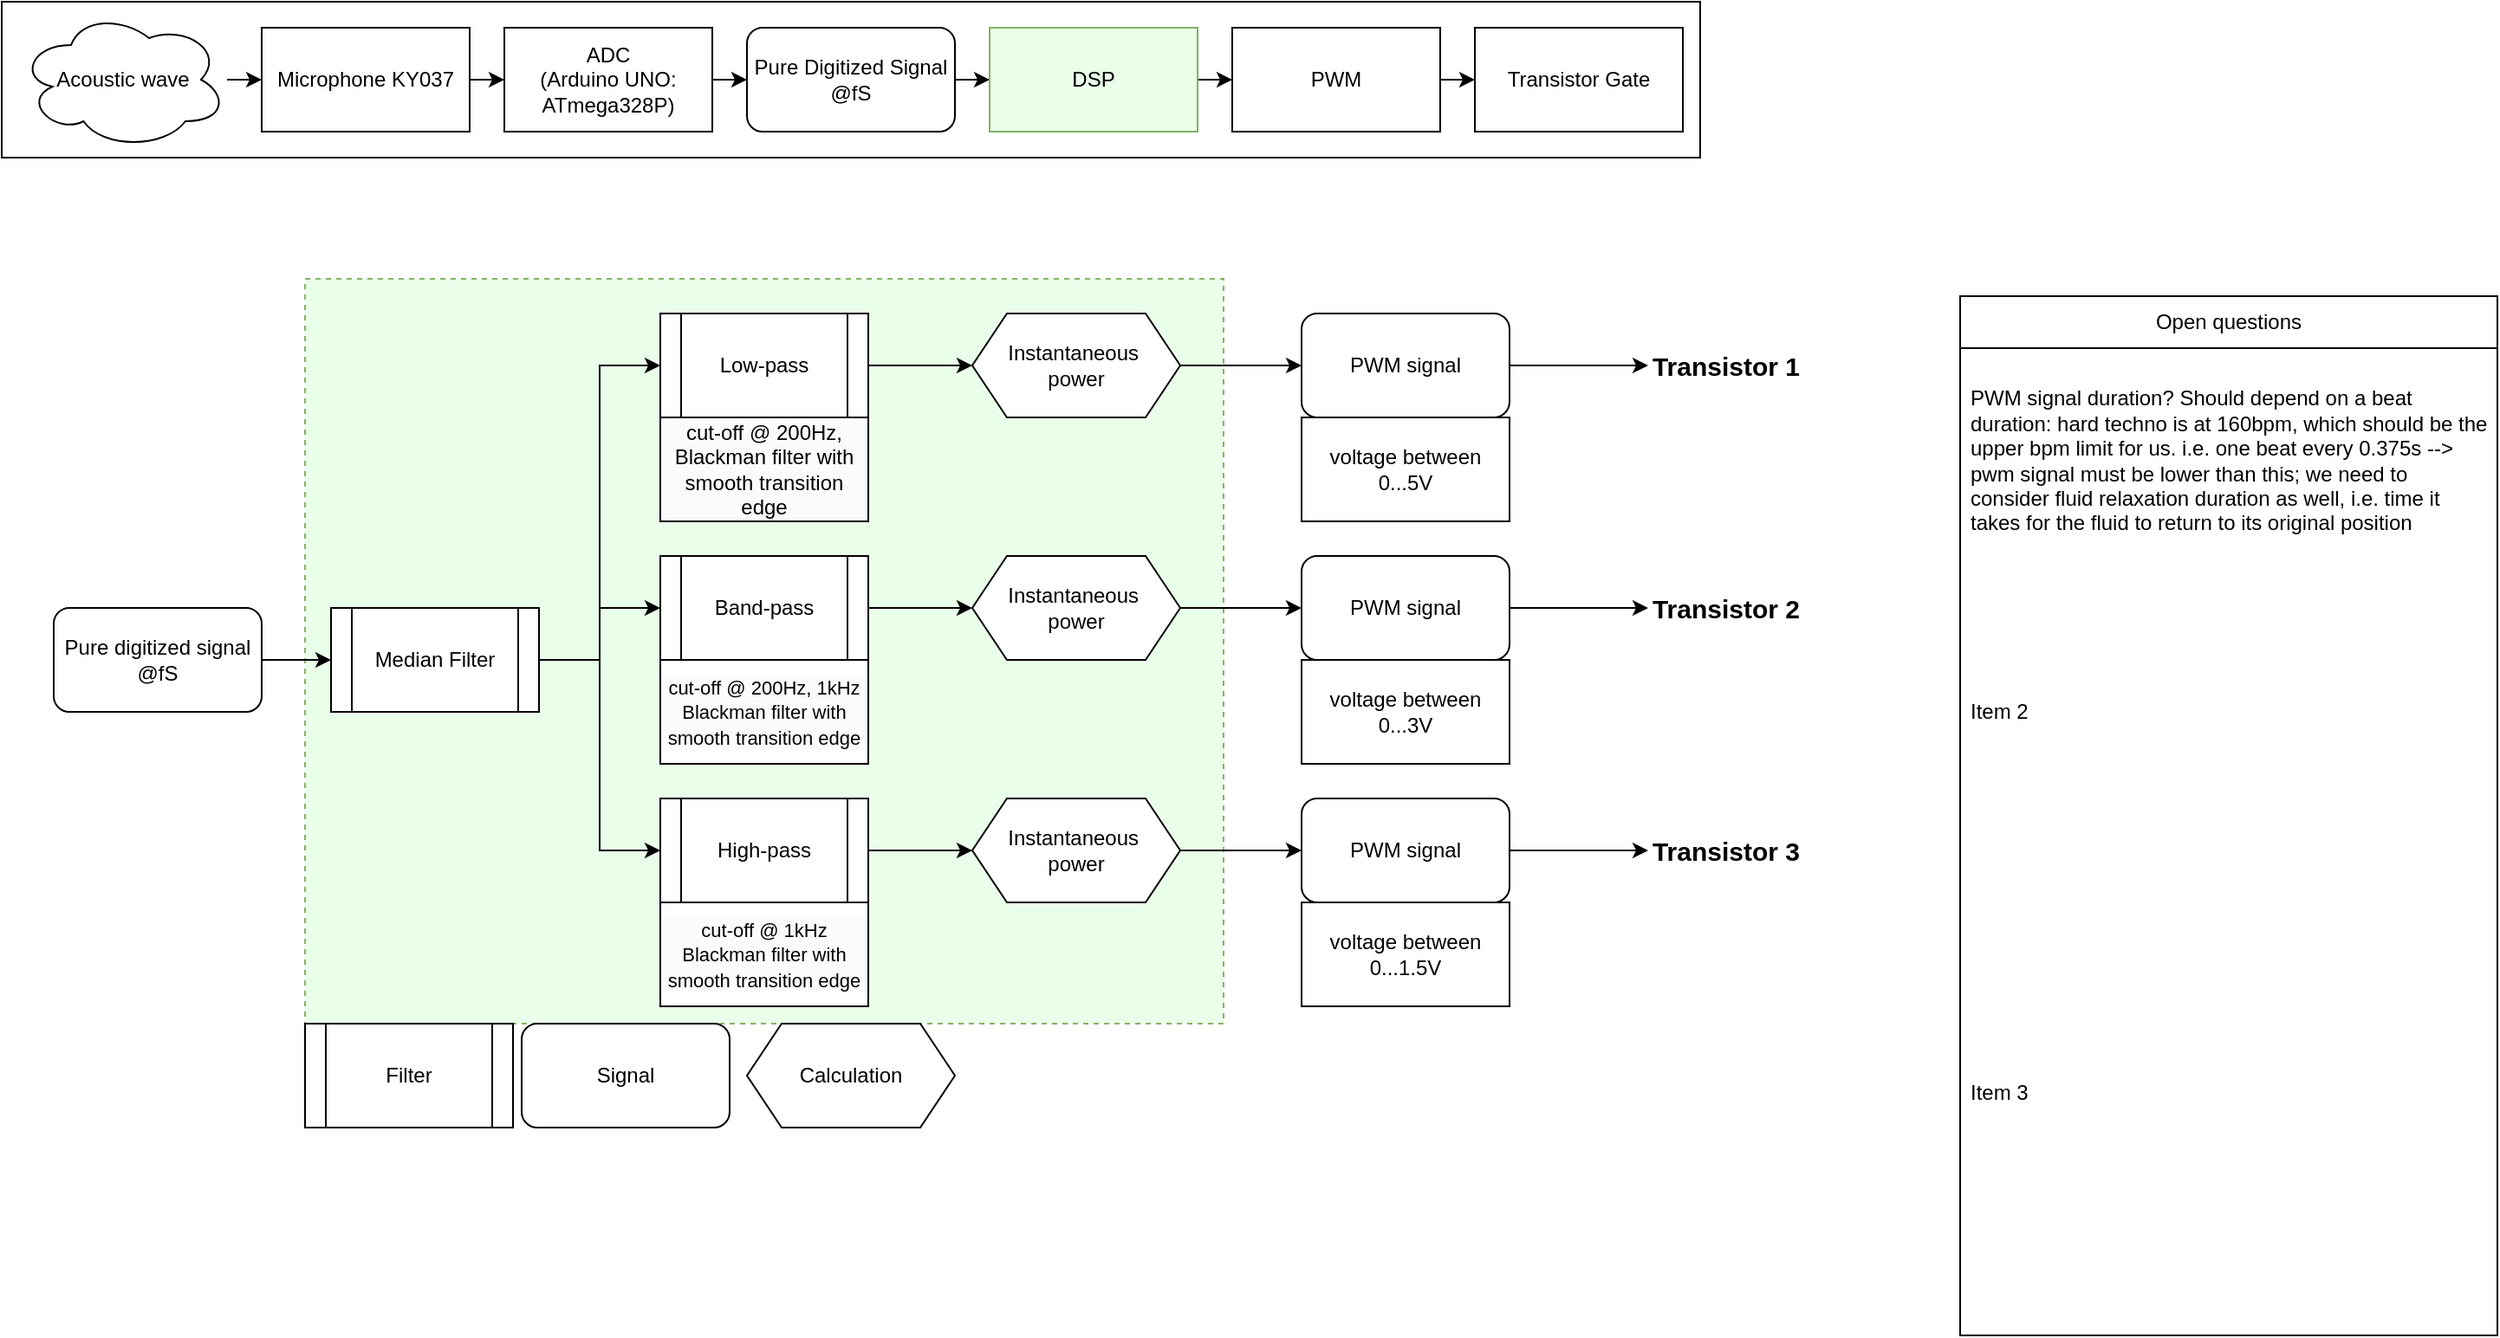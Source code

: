 <mxfile version="25.0.2">
  <diagram name="Page-1" id="EZyw6Ki5NE0uyexgJfbM">
    <mxGraphModel dx="1195" dy="697" grid="1" gridSize="10" guides="1" tooltips="1" connect="1" arrows="1" fold="1" page="1" pageScale="1" pageWidth="850" pageHeight="1100" math="0" shadow="0">
      <root>
        <mxCell id="0" />
        <mxCell id="1" parent="0" />
        <mxCell id="7fUc0ge7-igtLnC7-z2s-53" value="" style="rounded=0;whiteSpace=wrap;html=1;dashed=1;fillColor=#EAFFE9;strokeColor=#82b366;" parent="1" vertex="1">
          <mxGeometry x="395" y="480" width="530" height="430" as="geometry" />
        </mxCell>
        <mxCell id="7fUc0ge7-igtLnC7-z2s-45" value="" style="rounded=0;whiteSpace=wrap;html=1;shadow=0;" parent="1" vertex="1">
          <mxGeometry x="220" y="320" width="980" height="90" as="geometry" />
        </mxCell>
        <mxCell id="7fUc0ge7-igtLnC7-z2s-6" style="edgeStyle=orthogonalEdgeStyle;rounded=0;orthogonalLoop=1;jettySize=auto;html=1;entryX=0;entryY=0.5;entryDx=0;entryDy=0;" parent="1" source="7fUc0ge7-igtLnC7-z2s-2" target="7fUc0ge7-igtLnC7-z2s-4" edge="1">
          <mxGeometry relative="1" as="geometry" />
        </mxCell>
        <mxCell id="7fUc0ge7-igtLnC7-z2s-2" value="Microphone KY037" style="rounded=0;whiteSpace=wrap;html=1;" parent="1" vertex="1">
          <mxGeometry x="370" y="335" width="120" height="60" as="geometry" />
        </mxCell>
        <mxCell id="7fUc0ge7-igtLnC7-z2s-5" style="edgeStyle=orthogonalEdgeStyle;rounded=0;orthogonalLoop=1;jettySize=auto;html=1;entryX=0;entryY=0.5;entryDx=0;entryDy=0;" parent="1" source="7fUc0ge7-igtLnC7-z2s-3" target="7fUc0ge7-igtLnC7-z2s-2" edge="1">
          <mxGeometry relative="1" as="geometry" />
        </mxCell>
        <mxCell id="7fUc0ge7-igtLnC7-z2s-3" value="Acoustic wave" style="ellipse;shape=cloud;whiteSpace=wrap;html=1;" parent="1" vertex="1">
          <mxGeometry x="230" y="325" width="120" height="80" as="geometry" />
        </mxCell>
        <mxCell id="7fUc0ge7-igtLnC7-z2s-12" style="edgeStyle=orthogonalEdgeStyle;rounded=0;orthogonalLoop=1;jettySize=auto;html=1;entryX=0;entryY=0.5;entryDx=0;entryDy=0;" parent="1" source="7fUc0ge7-igtLnC7-z2s-4" target="7fUc0ge7-igtLnC7-z2s-11" edge="1">
          <mxGeometry relative="1" as="geometry" />
        </mxCell>
        <mxCell id="7fUc0ge7-igtLnC7-z2s-4" value="ADC&lt;br&gt;(Arduino UNO: ATmega328P)" style="rounded=0;whiteSpace=wrap;html=1;" parent="1" vertex="1">
          <mxGeometry x="510" y="335" width="120" height="60" as="geometry" />
        </mxCell>
        <mxCell id="7fUc0ge7-igtLnC7-z2s-49" style="edgeStyle=orthogonalEdgeStyle;rounded=0;orthogonalLoop=1;jettySize=auto;html=1;" parent="1" source="7fUc0ge7-igtLnC7-z2s-11" target="7fUc0ge7-igtLnC7-z2s-46" edge="1">
          <mxGeometry relative="1" as="geometry" />
        </mxCell>
        <mxCell id="7fUc0ge7-igtLnC7-z2s-11" value="Pure Digitized Signal @fS" style="rounded=1;whiteSpace=wrap;html=1;" parent="1" vertex="1">
          <mxGeometry x="650" y="335" width="120" height="60" as="geometry" />
        </mxCell>
        <mxCell id="7fUc0ge7-igtLnC7-z2s-36" style="edgeStyle=orthogonalEdgeStyle;rounded=0;orthogonalLoop=1;jettySize=auto;html=1;entryX=0;entryY=0.5;entryDx=0;entryDy=0;" parent="1" source="7fUc0ge7-igtLnC7-z2s-13" target="7fUc0ge7-igtLnC7-z2s-14" edge="1">
          <mxGeometry relative="1" as="geometry" />
        </mxCell>
        <mxCell id="7fUc0ge7-igtLnC7-z2s-37" style="edgeStyle=orthogonalEdgeStyle;rounded=0;orthogonalLoop=1;jettySize=auto;html=1;entryX=0;entryY=0.5;entryDx=0;entryDy=0;" parent="1" source="7fUc0ge7-igtLnC7-z2s-13" target="7fUc0ge7-igtLnC7-z2s-16" edge="1">
          <mxGeometry relative="1" as="geometry" />
        </mxCell>
        <mxCell id="7fUc0ge7-igtLnC7-z2s-38" style="edgeStyle=orthogonalEdgeStyle;rounded=0;orthogonalLoop=1;jettySize=auto;html=1;entryX=0;entryY=0.5;entryDx=0;entryDy=0;" parent="1" source="7fUc0ge7-igtLnC7-z2s-13" target="7fUc0ge7-igtLnC7-z2s-19" edge="1">
          <mxGeometry relative="1" as="geometry" />
        </mxCell>
        <mxCell id="7fUc0ge7-igtLnC7-z2s-13" value="Median Filter" style="shape=process;whiteSpace=wrap;html=1;backgroundOutline=1;" parent="1" vertex="1">
          <mxGeometry x="410" y="670" width="120" height="60" as="geometry" />
        </mxCell>
        <mxCell id="7fUc0ge7-igtLnC7-z2s-39" style="edgeStyle=orthogonalEdgeStyle;rounded=0;orthogonalLoop=1;jettySize=auto;html=1;entryX=0;entryY=0.5;entryDx=0;entryDy=0;" parent="1" source="7fUc0ge7-igtLnC7-z2s-14" target="7fUc0ge7-igtLnC7-z2s-21" edge="1">
          <mxGeometry relative="1" as="geometry" />
        </mxCell>
        <mxCell id="7fUc0ge7-igtLnC7-z2s-14" value="&lt;font&gt;Low-pass&lt;/font&gt;" style="shape=process;whiteSpace=wrap;html=1;backgroundOutline=1;" parent="1" vertex="1">
          <mxGeometry x="600" y="500" width="120" height="60" as="geometry" />
        </mxCell>
        <mxCell id="7fUc0ge7-igtLnC7-z2s-15" value="&lt;div style=&quot;forced-color-adjust: none; color: rgb(0, 0, 0); font-family: Helvetica; font-size: 12px; font-style: normal; font-variant-ligatures: normal; font-variant-caps: normal; font-weight: 400; letter-spacing: normal; orphans: 2; text-align: center; text-indent: 0px; text-transform: none; widows: 2; word-spacing: 0px; -webkit-text-stroke-width: 0px; white-space: normal; background-color: rgb(251, 251, 251); text-decoration-thickness: initial; text-decoration-style: initial; text-decoration-color: initial;&quot;&gt;&lt;font style=&quot;forced-color-adjust: none;&quot;&gt;cut-off @ 200Hz,&lt;/font&gt;&lt;/div&gt;&lt;div style=&quot;forced-color-adjust: none; color: rgb(0, 0, 0); font-family: Helvetica; font-size: 12px; font-style: normal; font-variant-ligatures: normal; font-variant-caps: normal; font-weight: 400; letter-spacing: normal; orphans: 2; text-align: center; text-indent: 0px; text-transform: none; widows: 2; word-spacing: 0px; -webkit-text-stroke-width: 0px; white-space: normal; background-color: rgb(251, 251, 251); text-decoration-thickness: initial; text-decoration-style: initial; text-decoration-color: initial;&quot;&gt;&lt;font style=&quot;forced-color-adjust: none;&quot;&gt;Blackman filter with smooth transition edge&lt;/font&gt;&lt;/div&gt;" style="rounded=0;whiteSpace=wrap;html=1;" parent="1" vertex="1">
          <mxGeometry x="600" y="560" width="120" height="60" as="geometry" />
        </mxCell>
        <mxCell id="7fUc0ge7-igtLnC7-z2s-41" style="edgeStyle=orthogonalEdgeStyle;rounded=0;orthogonalLoop=1;jettySize=auto;html=1;" parent="1" source="7fUc0ge7-igtLnC7-z2s-16" target="7fUc0ge7-igtLnC7-z2s-22" edge="1">
          <mxGeometry relative="1" as="geometry" />
        </mxCell>
        <mxCell id="7fUc0ge7-igtLnC7-z2s-16" value="&lt;font&gt;Band-pass&lt;/font&gt;" style="shape=process;whiteSpace=wrap;html=1;backgroundOutline=1;" parent="1" vertex="1">
          <mxGeometry x="600" y="640" width="120" height="60" as="geometry" />
        </mxCell>
        <mxCell id="7fUc0ge7-igtLnC7-z2s-17" value="&lt;div style=&quot;forced-color-adjust: none; color: rgb(0, 0, 0); font-family: Helvetica; font-style: normal; font-variant-ligatures: normal; font-variant-caps: normal; font-weight: 400; letter-spacing: normal; orphans: 2; text-align: center; text-indent: 0px; text-transform: none; widows: 2; word-spacing: 0px; -webkit-text-stroke-width: 0px; white-space: normal; background-color: rgb(251, 251, 251); text-decoration-thickness: initial; text-decoration-style: initial; text-decoration-color: initial;&quot;&gt;&lt;font style=&quot;forced-color-adjust: none; font-size: 11px;&quot;&gt;cut-off @ 200Hz, 1kHz&lt;/font&gt;&lt;/div&gt;&lt;div style=&quot;forced-color-adjust: none; color: rgb(0, 0, 0); font-family: Helvetica; font-style: normal; font-variant-ligatures: normal; font-variant-caps: normal; font-weight: 400; letter-spacing: normal; orphans: 2; text-align: center; text-indent: 0px; text-transform: none; widows: 2; word-spacing: 0px; -webkit-text-stroke-width: 0px; white-space: normal; background-color: rgb(251, 251, 251); text-decoration-thickness: initial; text-decoration-style: initial; text-decoration-color: initial;&quot;&gt;&lt;font style=&quot;forced-color-adjust: none; font-size: 11px;&quot;&gt;Blackman filter with smooth transition edge&lt;/font&gt;&lt;/div&gt;" style="rounded=0;whiteSpace=wrap;html=1;" parent="1" vertex="1">
          <mxGeometry x="600" y="700" width="120" height="60" as="geometry" />
        </mxCell>
        <mxCell id="7fUc0ge7-igtLnC7-z2s-43" style="edgeStyle=orthogonalEdgeStyle;rounded=0;orthogonalLoop=1;jettySize=auto;html=1;" parent="1" source="7fUc0ge7-igtLnC7-z2s-19" target="7fUc0ge7-igtLnC7-z2s-23" edge="1">
          <mxGeometry relative="1" as="geometry" />
        </mxCell>
        <mxCell id="7fUc0ge7-igtLnC7-z2s-19" value="&lt;font&gt;High-pass&lt;/font&gt;" style="shape=process;whiteSpace=wrap;html=1;backgroundOutline=1;" parent="1" vertex="1">
          <mxGeometry x="600" y="780" width="120" height="60" as="geometry" />
        </mxCell>
        <mxCell id="7fUc0ge7-igtLnC7-z2s-20" value="&lt;div style=&quot;forced-color-adjust: none; color: rgb(0, 0, 0); font-family: Helvetica; font-style: normal; font-variant-ligatures: normal; font-variant-caps: normal; font-weight: 400; letter-spacing: normal; orphans: 2; text-align: center; text-indent: 0px; text-transform: none; widows: 2; word-spacing: 0px; -webkit-text-stroke-width: 0px; white-space: normal; background-color: rgb(251, 251, 251); text-decoration-thickness: initial; text-decoration-style: initial; text-decoration-color: initial;&quot;&gt;&lt;font style=&quot;forced-color-adjust: none; font-size: 11px;&quot;&gt;cut-off @ 1kHz&lt;/font&gt;&lt;/div&gt;&lt;div style=&quot;forced-color-adjust: none; color: rgb(0, 0, 0); font-family: Helvetica; font-style: normal; font-variant-ligatures: normal; font-variant-caps: normal; font-weight: 400; letter-spacing: normal; orphans: 2; text-align: center; text-indent: 0px; text-transform: none; widows: 2; word-spacing: 0px; -webkit-text-stroke-width: 0px; white-space: normal; background-color: rgb(251, 251, 251); text-decoration-thickness: initial; text-decoration-style: initial; text-decoration-color: initial;&quot;&gt;&lt;font style=&quot;forced-color-adjust: none; font-size: 11px;&quot;&gt;Blackman filter with smooth transition edge&lt;/font&gt;&lt;/div&gt;" style="rounded=0;whiteSpace=wrap;html=1;" parent="1" vertex="1">
          <mxGeometry x="600" y="840" width="120" height="60" as="geometry" />
        </mxCell>
        <mxCell id="7fUc0ge7-igtLnC7-z2s-60" style="edgeStyle=orthogonalEdgeStyle;rounded=0;orthogonalLoop=1;jettySize=auto;html=1;" parent="1" source="7fUc0ge7-igtLnC7-z2s-21" target="7fUc0ge7-igtLnC7-z2s-57" edge="1">
          <mxGeometry relative="1" as="geometry" />
        </mxCell>
        <mxCell id="7fUc0ge7-igtLnC7-z2s-21" value="Instantaneous&amp;nbsp;&lt;div&gt;power&lt;/div&gt;" style="shape=hexagon;perimeter=hexagonPerimeter2;whiteSpace=wrap;html=1;fixedSize=1;" parent="1" vertex="1">
          <mxGeometry x="780" y="500" width="120" height="60" as="geometry" />
        </mxCell>
        <mxCell id="7fUc0ge7-igtLnC7-z2s-61" style="edgeStyle=orthogonalEdgeStyle;rounded=0;orthogonalLoop=1;jettySize=auto;html=1;" parent="1" source="7fUc0ge7-igtLnC7-z2s-22" target="7fUc0ge7-igtLnC7-z2s-58" edge="1">
          <mxGeometry relative="1" as="geometry" />
        </mxCell>
        <mxCell id="7fUc0ge7-igtLnC7-z2s-22" value="Instantaneous&amp;nbsp;&lt;div&gt;power&lt;/div&gt;" style="shape=hexagon;perimeter=hexagonPerimeter2;whiteSpace=wrap;html=1;fixedSize=1;" parent="1" vertex="1">
          <mxGeometry x="780" y="640" width="120" height="60" as="geometry" />
        </mxCell>
        <mxCell id="7fUc0ge7-igtLnC7-z2s-62" style="edgeStyle=orthogonalEdgeStyle;rounded=0;orthogonalLoop=1;jettySize=auto;html=1;" parent="1" source="7fUc0ge7-igtLnC7-z2s-23" target="7fUc0ge7-igtLnC7-z2s-59" edge="1">
          <mxGeometry relative="1" as="geometry" />
        </mxCell>
        <mxCell id="7fUc0ge7-igtLnC7-z2s-23" value="Instantaneous&amp;nbsp;&lt;div&gt;power&lt;/div&gt;" style="shape=hexagon;perimeter=hexagonPerimeter2;whiteSpace=wrap;html=1;fixedSize=1;" parent="1" vertex="1">
          <mxGeometry x="780" y="780" width="120" height="60" as="geometry" />
        </mxCell>
        <mxCell id="7fUc0ge7-igtLnC7-z2s-30" value="voltage between 0...5V" style="rounded=0;whiteSpace=wrap;html=1;" parent="1" vertex="1">
          <mxGeometry x="970" y="560" width="120" height="60" as="geometry" />
        </mxCell>
        <mxCell id="7fUc0ge7-igtLnC7-z2s-32" value="voltage between 0...3V" style="rounded=0;whiteSpace=wrap;html=1;" parent="1" vertex="1">
          <mxGeometry x="970" y="700" width="120" height="60" as="geometry" />
        </mxCell>
        <mxCell id="7fUc0ge7-igtLnC7-z2s-34" value="voltage between 0...1.5V" style="rounded=0;whiteSpace=wrap;html=1;" parent="1" vertex="1">
          <mxGeometry x="970" y="840" width="120" height="60" as="geometry" />
        </mxCell>
        <mxCell id="7fUc0ge7-igtLnC7-z2s-50" style="edgeStyle=orthogonalEdgeStyle;rounded=0;orthogonalLoop=1;jettySize=auto;html=1;" parent="1" source="7fUc0ge7-igtLnC7-z2s-46" target="7fUc0ge7-igtLnC7-z2s-47" edge="1">
          <mxGeometry relative="1" as="geometry" />
        </mxCell>
        <mxCell id="7fUc0ge7-igtLnC7-z2s-46" value="DSP" style="rounded=0;whiteSpace=wrap;html=1;fillColor=#EAFFE9;strokeColor=#82b366;" parent="1" vertex="1">
          <mxGeometry x="790" y="335" width="120" height="60" as="geometry" />
        </mxCell>
        <mxCell id="7fUc0ge7-igtLnC7-z2s-51" style="edgeStyle=orthogonalEdgeStyle;rounded=0;orthogonalLoop=1;jettySize=auto;html=1;" parent="1" source="7fUc0ge7-igtLnC7-z2s-47" target="7fUc0ge7-igtLnC7-z2s-48" edge="1">
          <mxGeometry relative="1" as="geometry" />
        </mxCell>
        <mxCell id="7fUc0ge7-igtLnC7-z2s-47" value="PWM" style="rounded=0;whiteSpace=wrap;html=1;" parent="1" vertex="1">
          <mxGeometry x="930" y="335" width="120" height="60" as="geometry" />
        </mxCell>
        <mxCell id="7fUc0ge7-igtLnC7-z2s-48" value="Transistor Gate" style="rounded=0;whiteSpace=wrap;html=1;" parent="1" vertex="1">
          <mxGeometry x="1070" y="335" width="120" height="60" as="geometry" />
        </mxCell>
        <mxCell id="7fUc0ge7-igtLnC7-z2s-54" value="Filter" style="shape=process;whiteSpace=wrap;html=1;backgroundOutline=1;" parent="1" vertex="1">
          <mxGeometry x="395" y="910" width="120" height="60" as="geometry" />
        </mxCell>
        <mxCell id="7fUc0ge7-igtLnC7-z2s-56" style="edgeStyle=orthogonalEdgeStyle;rounded=0;orthogonalLoop=1;jettySize=auto;html=1;entryX=0;entryY=0.5;entryDx=0;entryDy=0;" parent="1" source="7fUc0ge7-igtLnC7-z2s-55" target="7fUc0ge7-igtLnC7-z2s-13" edge="1">
          <mxGeometry relative="1" as="geometry" />
        </mxCell>
        <mxCell id="7fUc0ge7-igtLnC7-z2s-55" value="Pure digitized signal @fS" style="rounded=1;whiteSpace=wrap;html=1;" parent="1" vertex="1">
          <mxGeometry x="250" y="670" width="120" height="60" as="geometry" />
        </mxCell>
        <mxCell id="7fUc0ge7-igtLnC7-z2s-69" style="edgeStyle=orthogonalEdgeStyle;rounded=0;orthogonalLoop=1;jettySize=auto;html=1;" parent="1" source="7fUc0ge7-igtLnC7-z2s-57" target="7fUc0ge7-igtLnC7-z2s-65" edge="1">
          <mxGeometry relative="1" as="geometry" />
        </mxCell>
        <mxCell id="7fUc0ge7-igtLnC7-z2s-57" value="PWM signal" style="rounded=1;whiteSpace=wrap;html=1;" parent="1" vertex="1">
          <mxGeometry x="970" y="500" width="120" height="60" as="geometry" />
        </mxCell>
        <mxCell id="7fUc0ge7-igtLnC7-z2s-70" style="edgeStyle=orthogonalEdgeStyle;rounded=0;orthogonalLoop=1;jettySize=auto;html=1;" parent="1" source="7fUc0ge7-igtLnC7-z2s-58" target="7fUc0ge7-igtLnC7-z2s-66" edge="1">
          <mxGeometry relative="1" as="geometry" />
        </mxCell>
        <mxCell id="7fUc0ge7-igtLnC7-z2s-58" value="PWM signal" style="rounded=1;whiteSpace=wrap;html=1;" parent="1" vertex="1">
          <mxGeometry x="970" y="640" width="120" height="60" as="geometry" />
        </mxCell>
        <mxCell id="7fUc0ge7-igtLnC7-z2s-71" style="edgeStyle=orthogonalEdgeStyle;rounded=0;orthogonalLoop=1;jettySize=auto;html=1;" parent="1" source="7fUc0ge7-igtLnC7-z2s-59" target="7fUc0ge7-igtLnC7-z2s-68" edge="1">
          <mxGeometry relative="1" as="geometry" />
        </mxCell>
        <mxCell id="7fUc0ge7-igtLnC7-z2s-59" value="PWM signal" style="rounded=1;whiteSpace=wrap;html=1;" parent="1" vertex="1">
          <mxGeometry x="970" y="780" width="120" height="60" as="geometry" />
        </mxCell>
        <mxCell id="7fUc0ge7-igtLnC7-z2s-63" value="Signal" style="rounded=1;whiteSpace=wrap;html=1;" parent="1" vertex="1">
          <mxGeometry x="520" y="910" width="120" height="60" as="geometry" />
        </mxCell>
        <mxCell id="7fUc0ge7-igtLnC7-z2s-64" value="Calculation" style="shape=hexagon;perimeter=hexagonPerimeter2;whiteSpace=wrap;html=1;fixedSize=1;" parent="1" vertex="1">
          <mxGeometry x="650" y="910" width="120" height="60" as="geometry" />
        </mxCell>
        <mxCell id="7fUc0ge7-igtLnC7-z2s-65" value="&lt;b&gt;&lt;font style=&quot;font-size: 15px;&quot;&gt;Transistor 1&lt;/font&gt;&lt;/b&gt;" style="text;html=1;align=center;verticalAlign=middle;whiteSpace=wrap;rounded=0;" parent="1" vertex="1">
          <mxGeometry x="1170" y="515" width="90" height="30" as="geometry" />
        </mxCell>
        <mxCell id="7fUc0ge7-igtLnC7-z2s-66" value="&lt;b&gt;&lt;font style=&quot;font-size: 15px;&quot;&gt;Transistor 2&lt;/font&gt;&lt;/b&gt;" style="text;html=1;align=center;verticalAlign=middle;whiteSpace=wrap;rounded=0;" parent="1" vertex="1">
          <mxGeometry x="1170" y="655" width="90" height="30" as="geometry" />
        </mxCell>
        <mxCell id="7fUc0ge7-igtLnC7-z2s-68" value="&lt;b&gt;&lt;font style=&quot;font-size: 15px;&quot;&gt;Transistor 3&lt;/font&gt;&lt;/b&gt;" style="text;html=1;align=center;verticalAlign=middle;whiteSpace=wrap;rounded=0;" parent="1" vertex="1">
          <mxGeometry x="1170" y="795" width="90" height="30" as="geometry" />
        </mxCell>
        <mxCell id="3v2M9nzWY42WJzaFQWD--2" value="Open questions" style="swimlane;fontStyle=0;childLayout=stackLayout;horizontal=1;startSize=30;horizontalStack=0;resizeParent=1;resizeParentMax=0;resizeLast=0;collapsible=1;marginBottom=0;whiteSpace=wrap;html=1;" parent="1" vertex="1">
          <mxGeometry x="1350" y="490" width="310" height="600" as="geometry" />
        </mxCell>
        <mxCell id="3v2M9nzWY42WJzaFQWD--3" value="PWM signal duration? Should depend on a beat duration: hard techno is at 160bpm, which should be the upper bpm limit for us. i.e. one beat every 0.375s --&amp;gt; pwm signal must be lower than this; we need to consider fluid relaxation duration as well, i.e. time it takes for the fluid to return to its original position" style="text;strokeColor=none;fillColor=none;align=left;verticalAlign=middle;spacingLeft=4;spacingRight=4;overflow=hidden;points=[[0,0.5],[1,0.5]];portConstraint=eastwest;rotatable=0;whiteSpace=wrap;html=1;" parent="3v2M9nzWY42WJzaFQWD--2" vertex="1">
          <mxGeometry y="30" width="310" height="130" as="geometry" />
        </mxCell>
        <mxCell id="3v2M9nzWY42WJzaFQWD--4" value="Item 2" style="text;strokeColor=none;fillColor=none;align=left;verticalAlign=middle;spacingLeft=4;spacingRight=4;overflow=hidden;points=[[0,0.5],[1,0.5]];portConstraint=eastwest;rotatable=0;whiteSpace=wrap;html=1;" parent="3v2M9nzWY42WJzaFQWD--2" vertex="1">
          <mxGeometry y="160" width="310" height="160" as="geometry" />
        </mxCell>
        <mxCell id="3v2M9nzWY42WJzaFQWD--5" value="Item 3" style="text;strokeColor=none;fillColor=none;align=left;verticalAlign=middle;spacingLeft=4;spacingRight=4;overflow=hidden;points=[[0,0.5],[1,0.5]];portConstraint=eastwest;rotatable=0;whiteSpace=wrap;html=1;" parent="3v2M9nzWY42WJzaFQWD--2" vertex="1">
          <mxGeometry y="320" width="310" height="280" as="geometry" />
        </mxCell>
      </root>
    </mxGraphModel>
  </diagram>
</mxfile>
